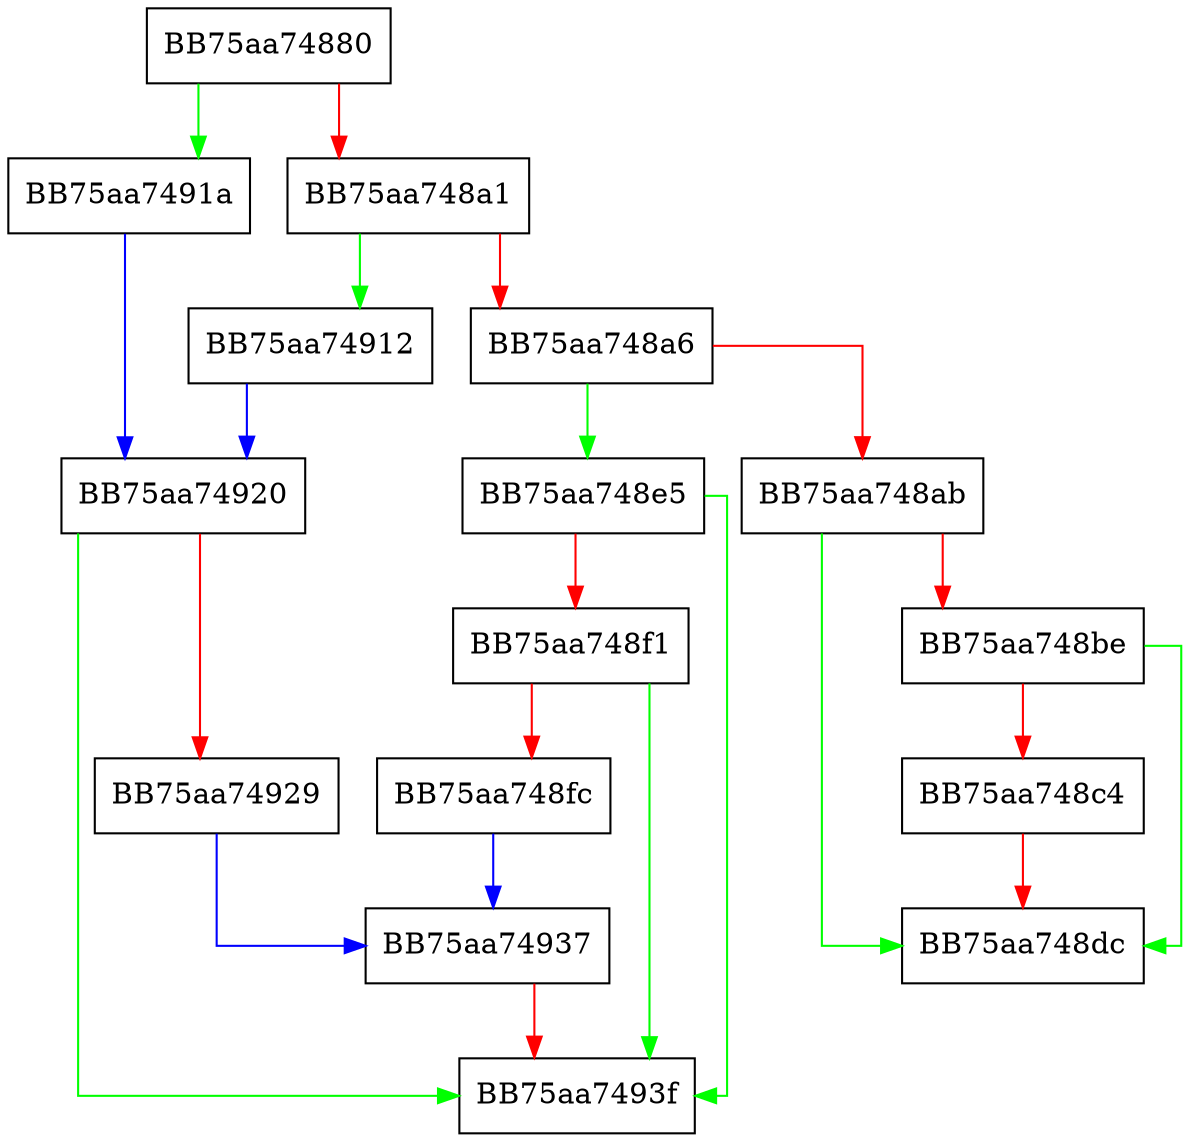 digraph GetCertCheckSum {
  node [shape="box"];
  graph [splines=ortho];
  BB75aa74880 -> BB75aa7491a [color="green"];
  BB75aa74880 -> BB75aa748a1 [color="red"];
  BB75aa748a1 -> BB75aa74912 [color="green"];
  BB75aa748a1 -> BB75aa748a6 [color="red"];
  BB75aa748a6 -> BB75aa748e5 [color="green"];
  BB75aa748a6 -> BB75aa748ab [color="red"];
  BB75aa748ab -> BB75aa748dc [color="green"];
  BB75aa748ab -> BB75aa748be [color="red"];
  BB75aa748be -> BB75aa748dc [color="green"];
  BB75aa748be -> BB75aa748c4 [color="red"];
  BB75aa748c4 -> BB75aa748dc [color="red"];
  BB75aa748e5 -> BB75aa7493f [color="green"];
  BB75aa748e5 -> BB75aa748f1 [color="red"];
  BB75aa748f1 -> BB75aa7493f [color="green"];
  BB75aa748f1 -> BB75aa748fc [color="red"];
  BB75aa748fc -> BB75aa74937 [color="blue"];
  BB75aa74912 -> BB75aa74920 [color="blue"];
  BB75aa7491a -> BB75aa74920 [color="blue"];
  BB75aa74920 -> BB75aa7493f [color="green"];
  BB75aa74920 -> BB75aa74929 [color="red"];
  BB75aa74929 -> BB75aa74937 [color="blue"];
  BB75aa74937 -> BB75aa7493f [color="red"];
}